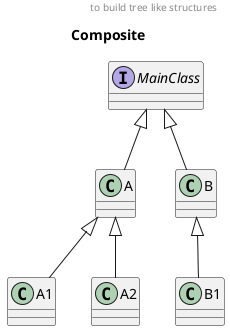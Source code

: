 @startuml
title Composite
header to build tree like structures

interface MainClass{
}

MainClass <|-- A
MainClass <|-- B

B <|-- B1

A <|-- A1
A <|-- A2

@enduml
